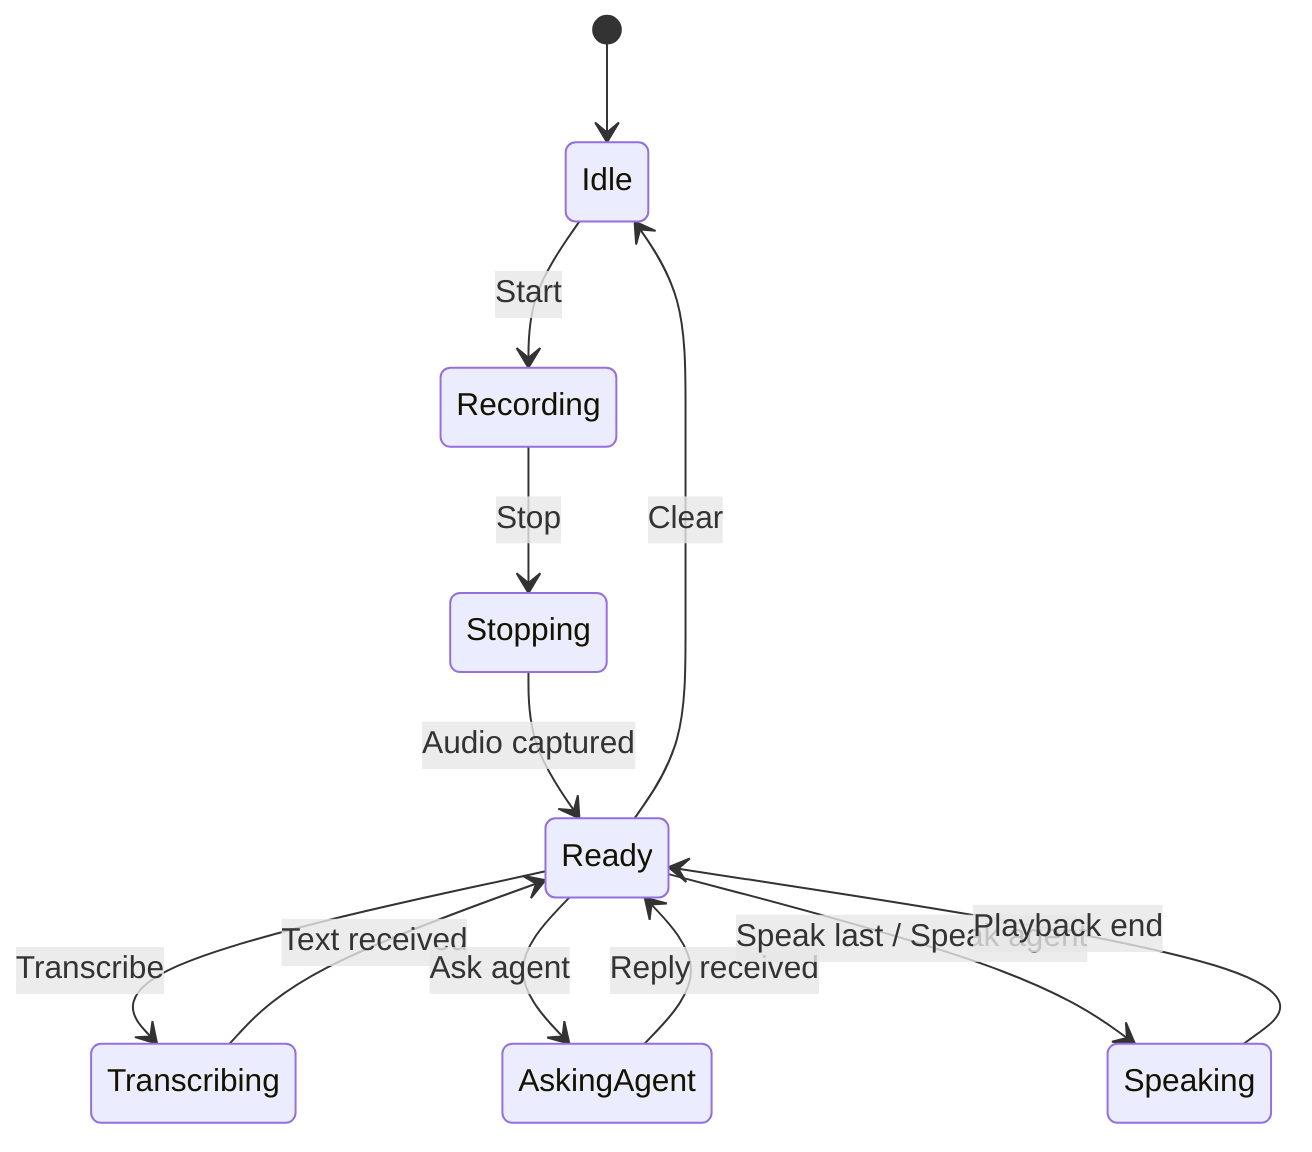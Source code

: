 stateDiagram-v2
  [*] --> Idle
  Idle --> Recording: Start
  Recording --> Stopping: Stop
  Stopping --> Ready: Audio captured
  Ready --> Transcribing: Transcribe
  Transcribing --> Ready: Text received
  Ready --> AskingAgent: Ask agent
  AskingAgent --> Ready: Reply received
  Ready --> Speaking: Speak last / Speak agent
  Speaking --> Ready: Playback end
  Ready --> Idle: Clear